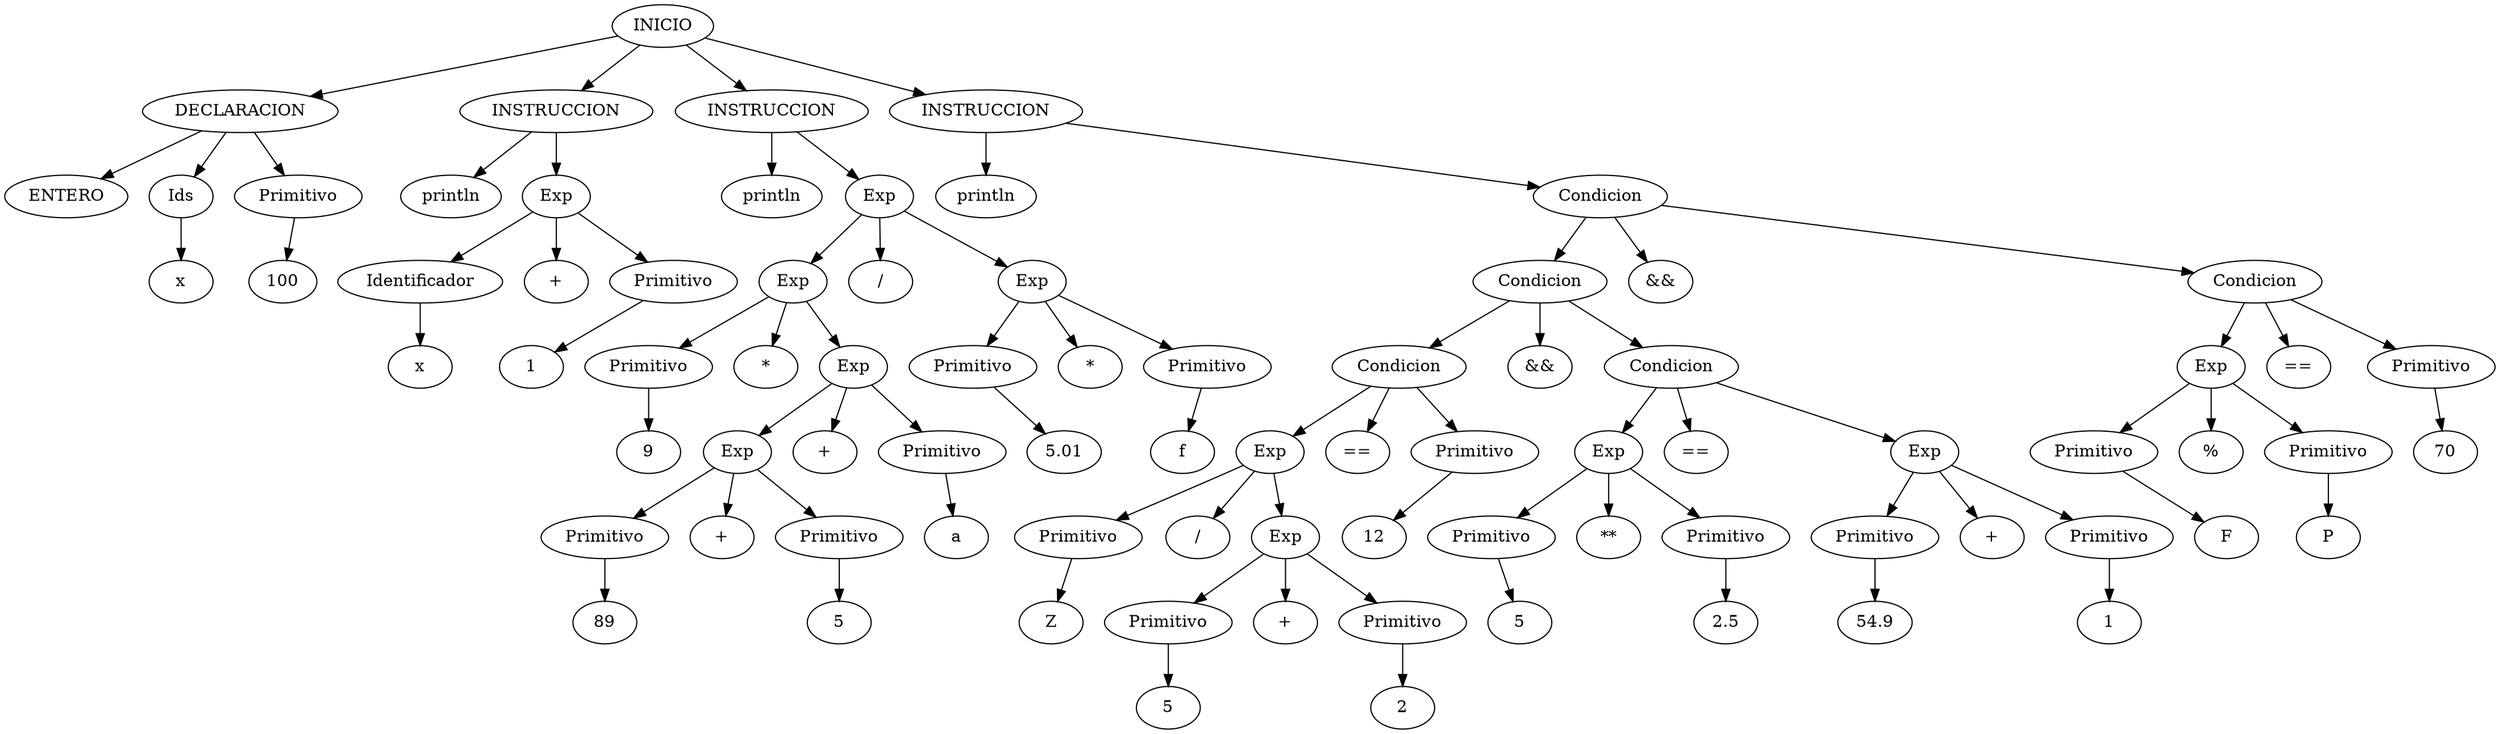 digraph {

node0[label = "INICIO"];
node0 -> node001
node001[label = "DECLARACION"];
node001 -> node00101
node00101[label = "ENTERO"];
node001 -> node00112
node00112[label = "Ids"];
node00112 -> node0011201
node0011201[label = "x"];
node001 -> node00123
node00123[label = "Primitivo"];
node00123 -> node0012301
node0012301[label = "100"];
node0 -> node012
node012[label = "INSTRUCCION"];
node012 -> node01201
node01201[label = "println"];
node012 -> node01212
node01212[label = "Exp"];
node01212 -> node0121201
node0121201[label = "Identificador"];
node0121201 -> node012120101
node012120101[label = "x"];
node01212 -> node0121212
node0121212[label = "+"];
node01212 -> node0121223
node0121223[label = "Primitivo"];
node0121223 -> node012122301
node012122301[label = "1"];
node0 -> node023
node023[label = "INSTRUCCION"];
node023 -> node02301
node02301[label = "println"];
node023 -> node02312
node02312[label = "Exp"];
node02312 -> node0231201
node0231201[label = "Exp"];
node0231201 -> node023120101
node023120101[label = "Primitivo"];
node023120101 -> node02312010101
node02312010101[label = "9"];
node0231201 -> node023120112
node023120112[label = "*"];
node0231201 -> node023120123
node023120123[label = "Exp"];
node023120123 -> node02312012301
node02312012301[label = "Exp"];
node02312012301 -> node0231201230101
node0231201230101[label = "Primitivo"];
node0231201230101 -> node023120123010101
node023120123010101[label = "89"];
node02312012301 -> node0231201230112
node0231201230112[label = "+"];
node02312012301 -> node0231201230123
node0231201230123[label = "Primitivo"];
node0231201230123 -> node023120123012301
node023120123012301[label = "5"];
node023120123 -> node02312012312
node02312012312[label = "+"];
node023120123 -> node02312012323
node02312012323[label = "Primitivo"];
node02312012323 -> node0231201232301
node0231201232301[label = "a"];
node02312 -> node0231212
node0231212[label = "/"];
node02312 -> node0231223
node0231223[label = "Exp"];
node0231223 -> node023122301
node023122301[label = "Primitivo"];
node023122301 -> node02312230101
node02312230101[label = "5.01"];
node0231223 -> node023122312
node023122312[label = "*"];
node0231223 -> node023122323
node023122323[label = "Primitivo"];
node023122323 -> node02312232301
node02312232301[label = "f"];
node0 -> node034
node034[label = "INSTRUCCION"];
node034 -> node03401
node03401[label = "println"];
node034 -> node03412
node03412[label = "Condicion"];
node03412 -> node0341201
node0341201[label = "Condicion"];
node0341201 -> node034120101
node034120101[label = "Condicion"];
node034120101 -> node03412010101
node03412010101[label = "Exp"];
node03412010101 -> node0341201010101
node0341201010101[label = "Primitivo"];
node0341201010101 -> node034120101010101
node034120101010101[label = "Z"];
node03412010101 -> node0341201010112
node0341201010112[label = "/"];
node03412010101 -> node0341201010123
node0341201010123[label = "Exp"];
node0341201010123 -> node034120101012301
node034120101012301[label = "Primitivo"];
node034120101012301 -> node03412010101230101
node03412010101230101[label = "5"];
node0341201010123 -> node034120101012312
node034120101012312[label = "+"];
node0341201010123 -> node034120101012323
node034120101012323[label = "Primitivo"];
node034120101012323 -> node03412010101232301
node03412010101232301[label = "2"];
node034120101 -> node03412010112
node03412010112[label = "=="];
node034120101 -> node03412010123
node03412010123[label = "Primitivo"];
node03412010123 -> node0341201012301
node0341201012301[label = "12"];
node0341201 -> node034120112
node034120112[label = "&&"];
node0341201 -> node034120123
node034120123[label = "Condicion"];
node034120123 -> node03412012301
node03412012301[label = "Exp"];
node03412012301 -> node0341201230101
node0341201230101[label = "Primitivo"];
node0341201230101 -> node034120123010101
node034120123010101[label = "5"];
node03412012301 -> node0341201230112
node0341201230112[label = "**"];
node03412012301 -> node0341201230123
node0341201230123[label = "Primitivo"];
node0341201230123 -> node034120123012301
node034120123012301[label = "2.5"];
node034120123 -> node03412012312
node03412012312[label = "=="];
node034120123 -> node03412012323
node03412012323[label = "Exp"];
node03412012323 -> node0341201232301
node0341201232301[label = "Primitivo"];
node0341201232301 -> node034120123230101
node034120123230101[label = "54.9"];
node03412012323 -> node0341201232312
node0341201232312[label = "+"];
node03412012323 -> node0341201232323
node0341201232323[label = "Primitivo"];
node0341201232323 -> node034120123232301
node034120123232301[label = "1"];
node03412 -> node0341212
node0341212[label = "&&"];
node03412 -> node0341223
node0341223[label = "Condicion"];
node0341223 -> node034122301
node034122301[label = "Exp"];
node034122301 -> node03412230101
node03412230101[label = "Primitivo"];
node03412230101 -> node0341223010101
node0341223010101[label = "F"];
node034122301 -> node03412230112
node03412230112[label = "%"];
node034122301 -> node03412230123
node03412230123[label = "Primitivo"];
node03412230123 -> node0341223012301
node0341223012301[label = "P"];
node0341223 -> node034122312
node034122312[label = "=="];
node0341223 -> node034122323
node034122323[label = "Primitivo"];
node034122323 -> node03412232301
node03412232301[label = "70"];
 

}
